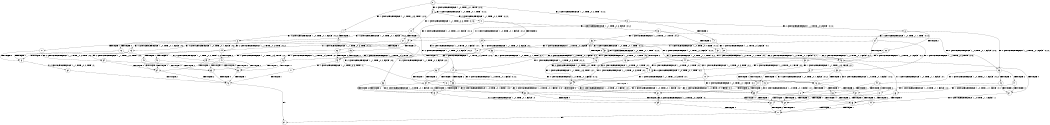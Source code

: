 digraph BCG {
size = "7, 10.5";
center = TRUE;
node [shape = circle];
0 [peripheries = 2];
0 -> 1 [label = "EX !1 !ATOMIC_EXCH_BRANCH (1, +1, TRUE, +0, 3, TRUE) !:0:1:2:"];
0 -> 2 [label = "EX !2 !ATOMIC_EXCH_BRANCH (1, +1, TRUE, +0, 2, TRUE) !:0:1:2:"];
0 -> 3 [label = "EX !0 !ATOMIC_EXCH_BRANCH (1, +0, TRUE, +0, 1, TRUE) !:0:1:2:"];
1 -> 4 [label = "TERMINATE !1"];
1 -> 5 [label = "EX !2 !ATOMIC_EXCH_BRANCH (1, +1, TRUE, +0, 2, FALSE) !:0:1:2:"];
1 -> 6 [label = "EX !0 !ATOMIC_EXCH_BRANCH (1, +0, TRUE, +0, 1, FALSE) !:0:1:2:"];
2 -> 7 [label = "TERMINATE !2"];
2 -> 8 [label = "EX !1 !ATOMIC_EXCH_BRANCH (1, +1, TRUE, +0, 3, FALSE) !:0:1:2:"];
2 -> 9 [label = "EX !0 !ATOMIC_EXCH_BRANCH (1, +0, TRUE, +0, 1, FALSE) !:0:1:2:"];
3 -> 10 [label = "EX !1 !ATOMIC_EXCH_BRANCH (1, +1, TRUE, +0, 3, TRUE) !:0:1:2:"];
3 -> 11 [label = "EX !2 !ATOMIC_EXCH_BRANCH (1, +1, TRUE, +0, 2, TRUE) !:0:1:2:"];
3 -> 3 [label = "EX !0 !ATOMIC_EXCH_BRANCH (1, +0, TRUE, +0, 1, TRUE) !:0:1:2:"];
4 -> 12 [label = "EX !2 !ATOMIC_EXCH_BRANCH (1, +1, TRUE, +0, 2, FALSE) !:0:2:"];
4 -> 13 [label = "EX !0 !ATOMIC_EXCH_BRANCH (1, +0, TRUE, +0, 1, FALSE) !:0:2:"];
5 -> 14 [label = "TERMINATE !1"];
5 -> 15 [label = "TERMINATE !2"];
5 -> 16 [label = "EX !0 !ATOMIC_EXCH_BRANCH (1, +0, TRUE, +0, 1, FALSE) !:0:1:2:"];
6 -> 17 [label = "TERMINATE !1"];
6 -> 18 [label = "TERMINATE !0"];
6 -> 19 [label = "EX !2 !ATOMIC_EXCH_BRANCH (1, +1, TRUE, +0, 2, TRUE) !:0:1:2:"];
7 -> 20 [label = "EX !1 !ATOMIC_EXCH_BRANCH (1, +1, TRUE, +0, 3, FALSE) !:0:1:"];
7 -> 21 [label = "EX !0 !ATOMIC_EXCH_BRANCH (1, +0, TRUE, +0, 1, FALSE) !:0:1:"];
8 -> 22 [label = "TERMINATE !2"];
8 -> 23 [label = "EX !0 !ATOMIC_EXCH_BRANCH (1, +0, TRUE, +0, 1, FALSE) !:0:1:2:"];
8 -> 24 [label = "EX !1 !ATOMIC_EXCH_BRANCH (1, +0, TRUE, +1, 1, TRUE) !:0:1:2:"];
9 -> 25 [label = "TERMINATE !2"];
9 -> 26 [label = "TERMINATE !0"];
9 -> 19 [label = "EX !1 !ATOMIC_EXCH_BRANCH (1, +1, TRUE, +0, 3, TRUE) !:0:1:2:"];
10 -> 27 [label = "TERMINATE !1"];
10 -> 28 [label = "EX !2 !ATOMIC_EXCH_BRANCH (1, +1, TRUE, +0, 2, FALSE) !:0:1:2:"];
10 -> 6 [label = "EX !0 !ATOMIC_EXCH_BRANCH (1, +0, TRUE, +0, 1, FALSE) !:0:1:2:"];
11 -> 29 [label = "TERMINATE !2"];
11 -> 30 [label = "EX !1 !ATOMIC_EXCH_BRANCH (1, +1, TRUE, +0, 3, FALSE) !:0:1:2:"];
11 -> 9 [label = "EX !0 !ATOMIC_EXCH_BRANCH (1, +0, TRUE, +0, 1, FALSE) !:0:1:2:"];
12 -> 31 [label = "TERMINATE !2"];
12 -> 32 [label = "EX !0 !ATOMIC_EXCH_BRANCH (1, +0, TRUE, +0, 1, FALSE) !:0:2:"];
13 -> 33 [label = "TERMINATE !0"];
13 -> 34 [label = "EX !2 !ATOMIC_EXCH_BRANCH (1, +1, TRUE, +0, 2, TRUE) !:0:2:"];
14 -> 31 [label = "TERMINATE !2"];
14 -> 32 [label = "EX !0 !ATOMIC_EXCH_BRANCH (1, +0, TRUE, +0, 1, FALSE) !:0:2:"];
15 -> 31 [label = "TERMINATE !1"];
15 -> 35 [label = "EX !0 !ATOMIC_EXCH_BRANCH (1, +0, TRUE, +0, 1, FALSE) !:0:1:"];
16 -> 36 [label = "TERMINATE !1"];
16 -> 37 [label = "TERMINATE !2"];
16 -> 38 [label = "TERMINATE !0"];
17 -> 33 [label = "TERMINATE !0"];
17 -> 34 [label = "EX !2 !ATOMIC_EXCH_BRANCH (1, +1, TRUE, +0, 2, TRUE) !:0:2:"];
18 -> 33 [label = "TERMINATE !1"];
18 -> 39 [label = "EX !2 !ATOMIC_EXCH_BRANCH (1, +1, TRUE, +0, 2, TRUE) !:1:2:"];
19 -> 40 [label = "TERMINATE !1"];
19 -> 41 [label = "TERMINATE !2"];
19 -> 42 [label = "TERMINATE !0"];
20 -> 43 [label = "EX !0 !ATOMIC_EXCH_BRANCH (1, +0, TRUE, +0, 1, FALSE) !:0:1:"];
20 -> 44 [label = "EX !1 !ATOMIC_EXCH_BRANCH (1, +0, TRUE, +1, 1, TRUE) !:0:1:"];
21 -> 45 [label = "TERMINATE !0"];
21 -> 46 [label = "EX !1 !ATOMIC_EXCH_BRANCH (1, +1, TRUE, +0, 3, TRUE) !:0:1:"];
22 -> 43 [label = "EX !0 !ATOMIC_EXCH_BRANCH (1, +0, TRUE, +0, 1, FALSE) !:0:1:"];
22 -> 44 [label = "EX !1 !ATOMIC_EXCH_BRANCH (1, +0, TRUE, +1, 1, TRUE) !:0:1:"];
23 -> 47 [label = "TERMINATE !2"];
23 -> 48 [label = "TERMINATE !0"];
23 -> 49 [label = "EX !1 !ATOMIC_EXCH_BRANCH (1, +0, TRUE, +1, 1, FALSE) !:0:1:2:"];
24 -> 50 [label = "TERMINATE !2"];
24 -> 51 [label = "EX !0 !ATOMIC_EXCH_BRANCH (1, +0, TRUE, +0, 1, TRUE) !:0:1:2:"];
24 -> 52 [label = "EX !1 !ATOMIC_EXCH_BRANCH (1, +1, TRUE, +0, 3, TRUE) !:0:1:2:"];
25 -> 45 [label = "TERMINATE !0"];
25 -> 46 [label = "EX !1 !ATOMIC_EXCH_BRANCH (1, +1, TRUE, +0, 3, TRUE) !:0:1:"];
26 -> 45 [label = "TERMINATE !2"];
26 -> 39 [label = "EX !1 !ATOMIC_EXCH_BRANCH (1, +1, TRUE, +0, 3, TRUE) !:1:2:"];
27 -> 53 [label = "EX !2 !ATOMIC_EXCH_BRANCH (1, +1, TRUE, +0, 2, FALSE) !:0:2:"];
27 -> 13 [label = "EX !0 !ATOMIC_EXCH_BRANCH (1, +0, TRUE, +0, 1, FALSE) !:0:2:"];
28 -> 54 [label = "TERMINATE !1"];
28 -> 55 [label = "TERMINATE !2"];
28 -> 16 [label = "EX !0 !ATOMIC_EXCH_BRANCH (1, +0, TRUE, +0, 1, FALSE) !:0:1:2:"];
29 -> 56 [label = "EX !1 !ATOMIC_EXCH_BRANCH (1, +1, TRUE, +0, 3, FALSE) !:0:1:"];
29 -> 21 [label = "EX !0 !ATOMIC_EXCH_BRANCH (1, +0, TRUE, +0, 1, FALSE) !:0:1:"];
30 -> 57 [label = "TERMINATE !2"];
30 -> 58 [label = "EX !1 !ATOMIC_EXCH_BRANCH (1, +0, TRUE, +1, 1, TRUE) !:0:1:2:"];
30 -> 23 [label = "EX !0 !ATOMIC_EXCH_BRANCH (1, +0, TRUE, +0, 1, FALSE) !:0:1:2:"];
31 -> 59 [label = "EX !0 !ATOMIC_EXCH_BRANCH (1, +0, TRUE, +0, 1, FALSE) !:0:"];
32 -> 60 [label = "TERMINATE !2"];
32 -> 61 [label = "TERMINATE !0"];
33 -> 62 [label = "EX !2 !ATOMIC_EXCH_BRANCH (1, +1, TRUE, +0, 2, TRUE) !:2:"];
34 -> 63 [label = "TERMINATE !2"];
34 -> 64 [label = "TERMINATE !0"];
35 -> 60 [label = "TERMINATE !1"];
35 -> 65 [label = "TERMINATE !0"];
36 -> 60 [label = "TERMINATE !2"];
36 -> 61 [label = "TERMINATE !0"];
37 -> 60 [label = "TERMINATE !1"];
37 -> 65 [label = "TERMINATE !0"];
38 -> 61 [label = "TERMINATE !1"];
38 -> 65 [label = "TERMINATE !2"];
39 -> 64 [label = "TERMINATE !1"];
39 -> 66 [label = "TERMINATE !2"];
40 -> 63 [label = "TERMINATE !2"];
40 -> 64 [label = "TERMINATE !0"];
41 -> 63 [label = "TERMINATE !1"];
41 -> 66 [label = "TERMINATE !0"];
42 -> 64 [label = "TERMINATE !1"];
42 -> 66 [label = "TERMINATE !2"];
43 -> 67 [label = "TERMINATE !0"];
43 -> 68 [label = "EX !1 !ATOMIC_EXCH_BRANCH (1, +0, TRUE, +1, 1, FALSE) !:0:1:"];
44 -> 69 [label = "EX !0 !ATOMIC_EXCH_BRANCH (1, +0, TRUE, +0, 1, TRUE) !:0:1:"];
44 -> 70 [label = "EX !1 !ATOMIC_EXCH_BRANCH (1, +1, TRUE, +0, 3, TRUE) !:0:1:"];
45 -> 71 [label = "EX !1 !ATOMIC_EXCH_BRANCH (1, +1, TRUE, +0, 3, TRUE) !:1:"];
46 -> 63 [label = "TERMINATE !1"];
46 -> 66 [label = "TERMINATE !0"];
47 -> 67 [label = "TERMINATE !0"];
47 -> 68 [label = "EX !1 !ATOMIC_EXCH_BRANCH (1, +0, TRUE, +1, 1, FALSE) !:0:1:"];
48 -> 67 [label = "TERMINATE !2"];
48 -> 72 [label = "EX !1 !ATOMIC_EXCH_BRANCH (1, +0, TRUE, +1, 1, FALSE) !:1:2:"];
49 -> 36 [label = "TERMINATE !1"];
49 -> 37 [label = "TERMINATE !2"];
49 -> 38 [label = "TERMINATE !0"];
50 -> 69 [label = "EX !0 !ATOMIC_EXCH_BRANCH (1, +0, TRUE, +0, 1, TRUE) !:0:1:"];
50 -> 70 [label = "EX !1 !ATOMIC_EXCH_BRANCH (1, +1, TRUE, +0, 3, TRUE) !:0:1:"];
51 -> 73 [label = "TERMINATE !2"];
51 -> 74 [label = "EX !1 !ATOMIC_EXCH_BRANCH (1, +1, TRUE, +0, 3, TRUE) !:0:1:2:"];
51 -> 51 [label = "EX !0 !ATOMIC_EXCH_BRANCH (1, +0, TRUE, +0, 1, TRUE) !:0:1:2:"];
52 -> 14 [label = "TERMINATE !1"];
52 -> 15 [label = "TERMINATE !2"];
52 -> 16 [label = "EX !0 !ATOMIC_EXCH_BRANCH (1, +0, TRUE, +0, 1, FALSE) !:0:1:2:"];
53 -> 75 [label = "TERMINATE !2"];
53 -> 32 [label = "EX !0 !ATOMIC_EXCH_BRANCH (1, +0, TRUE, +0, 1, FALSE) !:0:2:"];
54 -> 75 [label = "TERMINATE !2"];
54 -> 32 [label = "EX !0 !ATOMIC_EXCH_BRANCH (1, +0, TRUE, +0, 1, FALSE) !:0:2:"];
55 -> 75 [label = "TERMINATE !1"];
55 -> 35 [label = "EX !0 !ATOMIC_EXCH_BRANCH (1, +0, TRUE, +0, 1, FALSE) !:0:1:"];
56 -> 76 [label = "EX !1 !ATOMIC_EXCH_BRANCH (1, +0, TRUE, +1, 1, TRUE) !:0:1:"];
56 -> 43 [label = "EX !0 !ATOMIC_EXCH_BRANCH (1, +0, TRUE, +0, 1, FALSE) !:0:1:"];
57 -> 76 [label = "EX !1 !ATOMIC_EXCH_BRANCH (1, +0, TRUE, +1, 1, TRUE) !:0:1:"];
57 -> 43 [label = "EX !0 !ATOMIC_EXCH_BRANCH (1, +0, TRUE, +0, 1, FALSE) !:0:1:"];
58 -> 73 [label = "TERMINATE !2"];
58 -> 74 [label = "EX !1 !ATOMIC_EXCH_BRANCH (1, +1, TRUE, +0, 3, TRUE) !:0:1:2:"];
58 -> 51 [label = "EX !0 !ATOMIC_EXCH_BRANCH (1, +0, TRUE, +0, 1, TRUE) !:0:1:2:"];
59 -> 77 [label = "TERMINATE !0"];
60 -> 77 [label = "TERMINATE !0"];
61 -> 77 [label = "TERMINATE !2"];
62 -> 78 [label = "TERMINATE !2"];
63 -> 78 [label = "TERMINATE !0"];
64 -> 78 [label = "TERMINATE !2"];
65 -> 77 [label = "TERMINATE !1"];
66 -> 78 [label = "TERMINATE !1"];
67 -> 79 [label = "EX !1 !ATOMIC_EXCH_BRANCH (1, +0, TRUE, +1, 1, FALSE) !:1:"];
68 -> 60 [label = "TERMINATE !1"];
68 -> 65 [label = "TERMINATE !0"];
69 -> 80 [label = "EX !1 !ATOMIC_EXCH_BRANCH (1, +1, TRUE, +0, 3, TRUE) !:0:1:"];
69 -> 69 [label = "EX !0 !ATOMIC_EXCH_BRANCH (1, +0, TRUE, +0, 1, TRUE) !:0:1:"];
70 -> 31 [label = "TERMINATE !1"];
70 -> 35 [label = "EX !0 !ATOMIC_EXCH_BRANCH (1, +0, TRUE, +0, 1, FALSE) !:0:1:"];
71 -> 78 [label = "TERMINATE !1"];
72 -> 61 [label = "TERMINATE !1"];
72 -> 65 [label = "TERMINATE !2"];
73 -> 80 [label = "EX !1 !ATOMIC_EXCH_BRANCH (1, +1, TRUE, +0, 3, TRUE) !:0:1:"];
73 -> 69 [label = "EX !0 !ATOMIC_EXCH_BRANCH (1, +0, TRUE, +0, 1, TRUE) !:0:1:"];
74 -> 54 [label = "TERMINATE !1"];
74 -> 55 [label = "TERMINATE !2"];
74 -> 16 [label = "EX !0 !ATOMIC_EXCH_BRANCH (1, +0, TRUE, +0, 1, FALSE) !:0:1:2:"];
75 -> 59 [label = "EX !0 !ATOMIC_EXCH_BRANCH (1, +0, TRUE, +0, 1, FALSE) !:0:"];
76 -> 80 [label = "EX !1 !ATOMIC_EXCH_BRANCH (1, +1, TRUE, +0, 3, TRUE) !:0:1:"];
76 -> 69 [label = "EX !0 !ATOMIC_EXCH_BRANCH (1, +0, TRUE, +0, 1, TRUE) !:0:1:"];
77 -> 81 [label = "exit"];
78 -> 81 [label = "exit"];
79 -> 77 [label = "TERMINATE !1"];
80 -> 75 [label = "TERMINATE !1"];
80 -> 35 [label = "EX !0 !ATOMIC_EXCH_BRANCH (1, +0, TRUE, +0, 1, FALSE) !:0:1:"];
}
